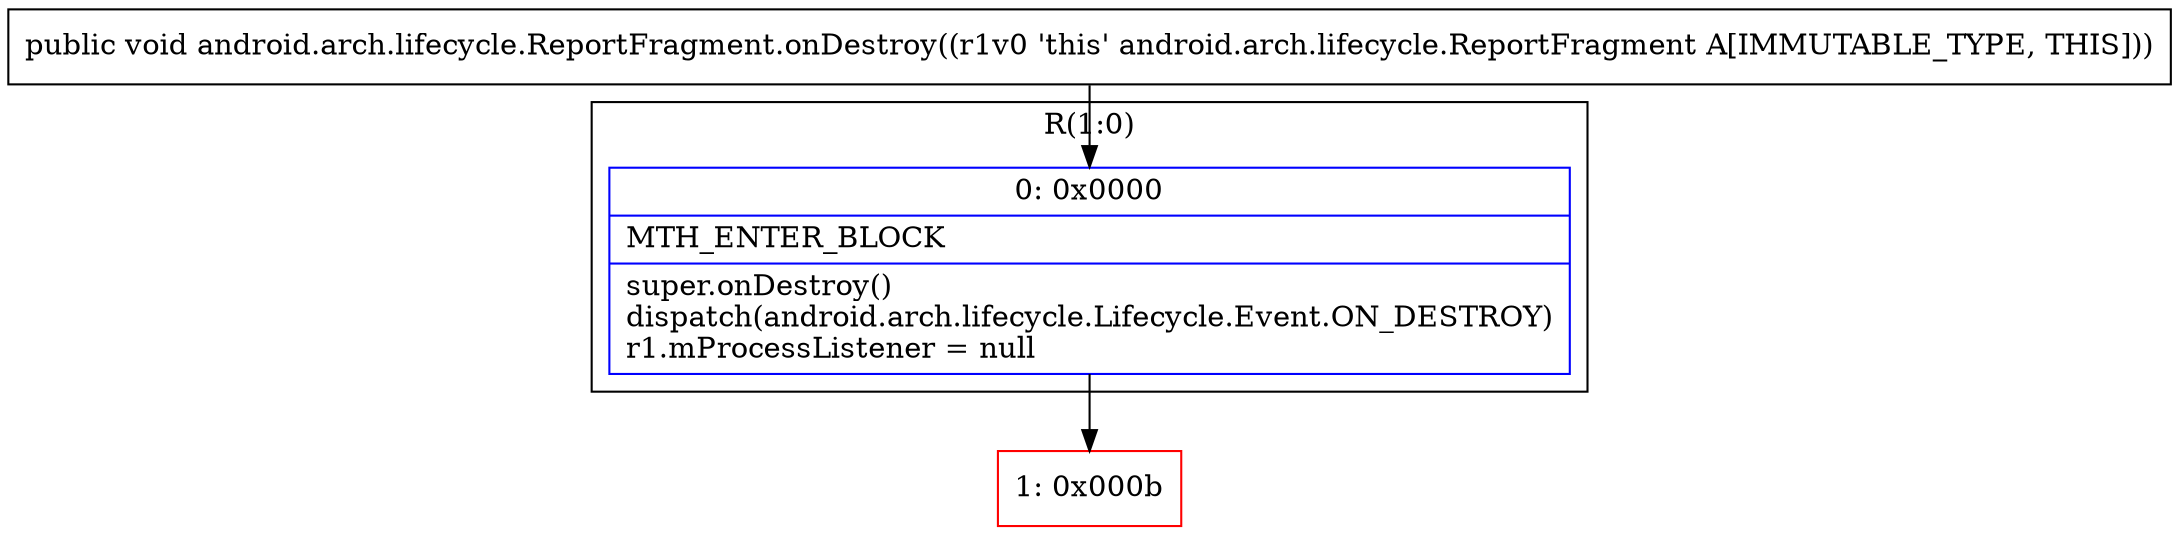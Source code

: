 digraph "CFG forandroid.arch.lifecycle.ReportFragment.onDestroy()V" {
subgraph cluster_Region_89516860 {
label = "R(1:0)";
node [shape=record,color=blue];
Node_0 [shape=record,label="{0\:\ 0x0000|MTH_ENTER_BLOCK\l|super.onDestroy()\ldispatch(android.arch.lifecycle.Lifecycle.Event.ON_DESTROY)\lr1.mProcessListener = null\l}"];
}
Node_1 [shape=record,color=red,label="{1\:\ 0x000b}"];
MethodNode[shape=record,label="{public void android.arch.lifecycle.ReportFragment.onDestroy((r1v0 'this' android.arch.lifecycle.ReportFragment A[IMMUTABLE_TYPE, THIS])) }"];
MethodNode -> Node_0;
Node_0 -> Node_1;
}

